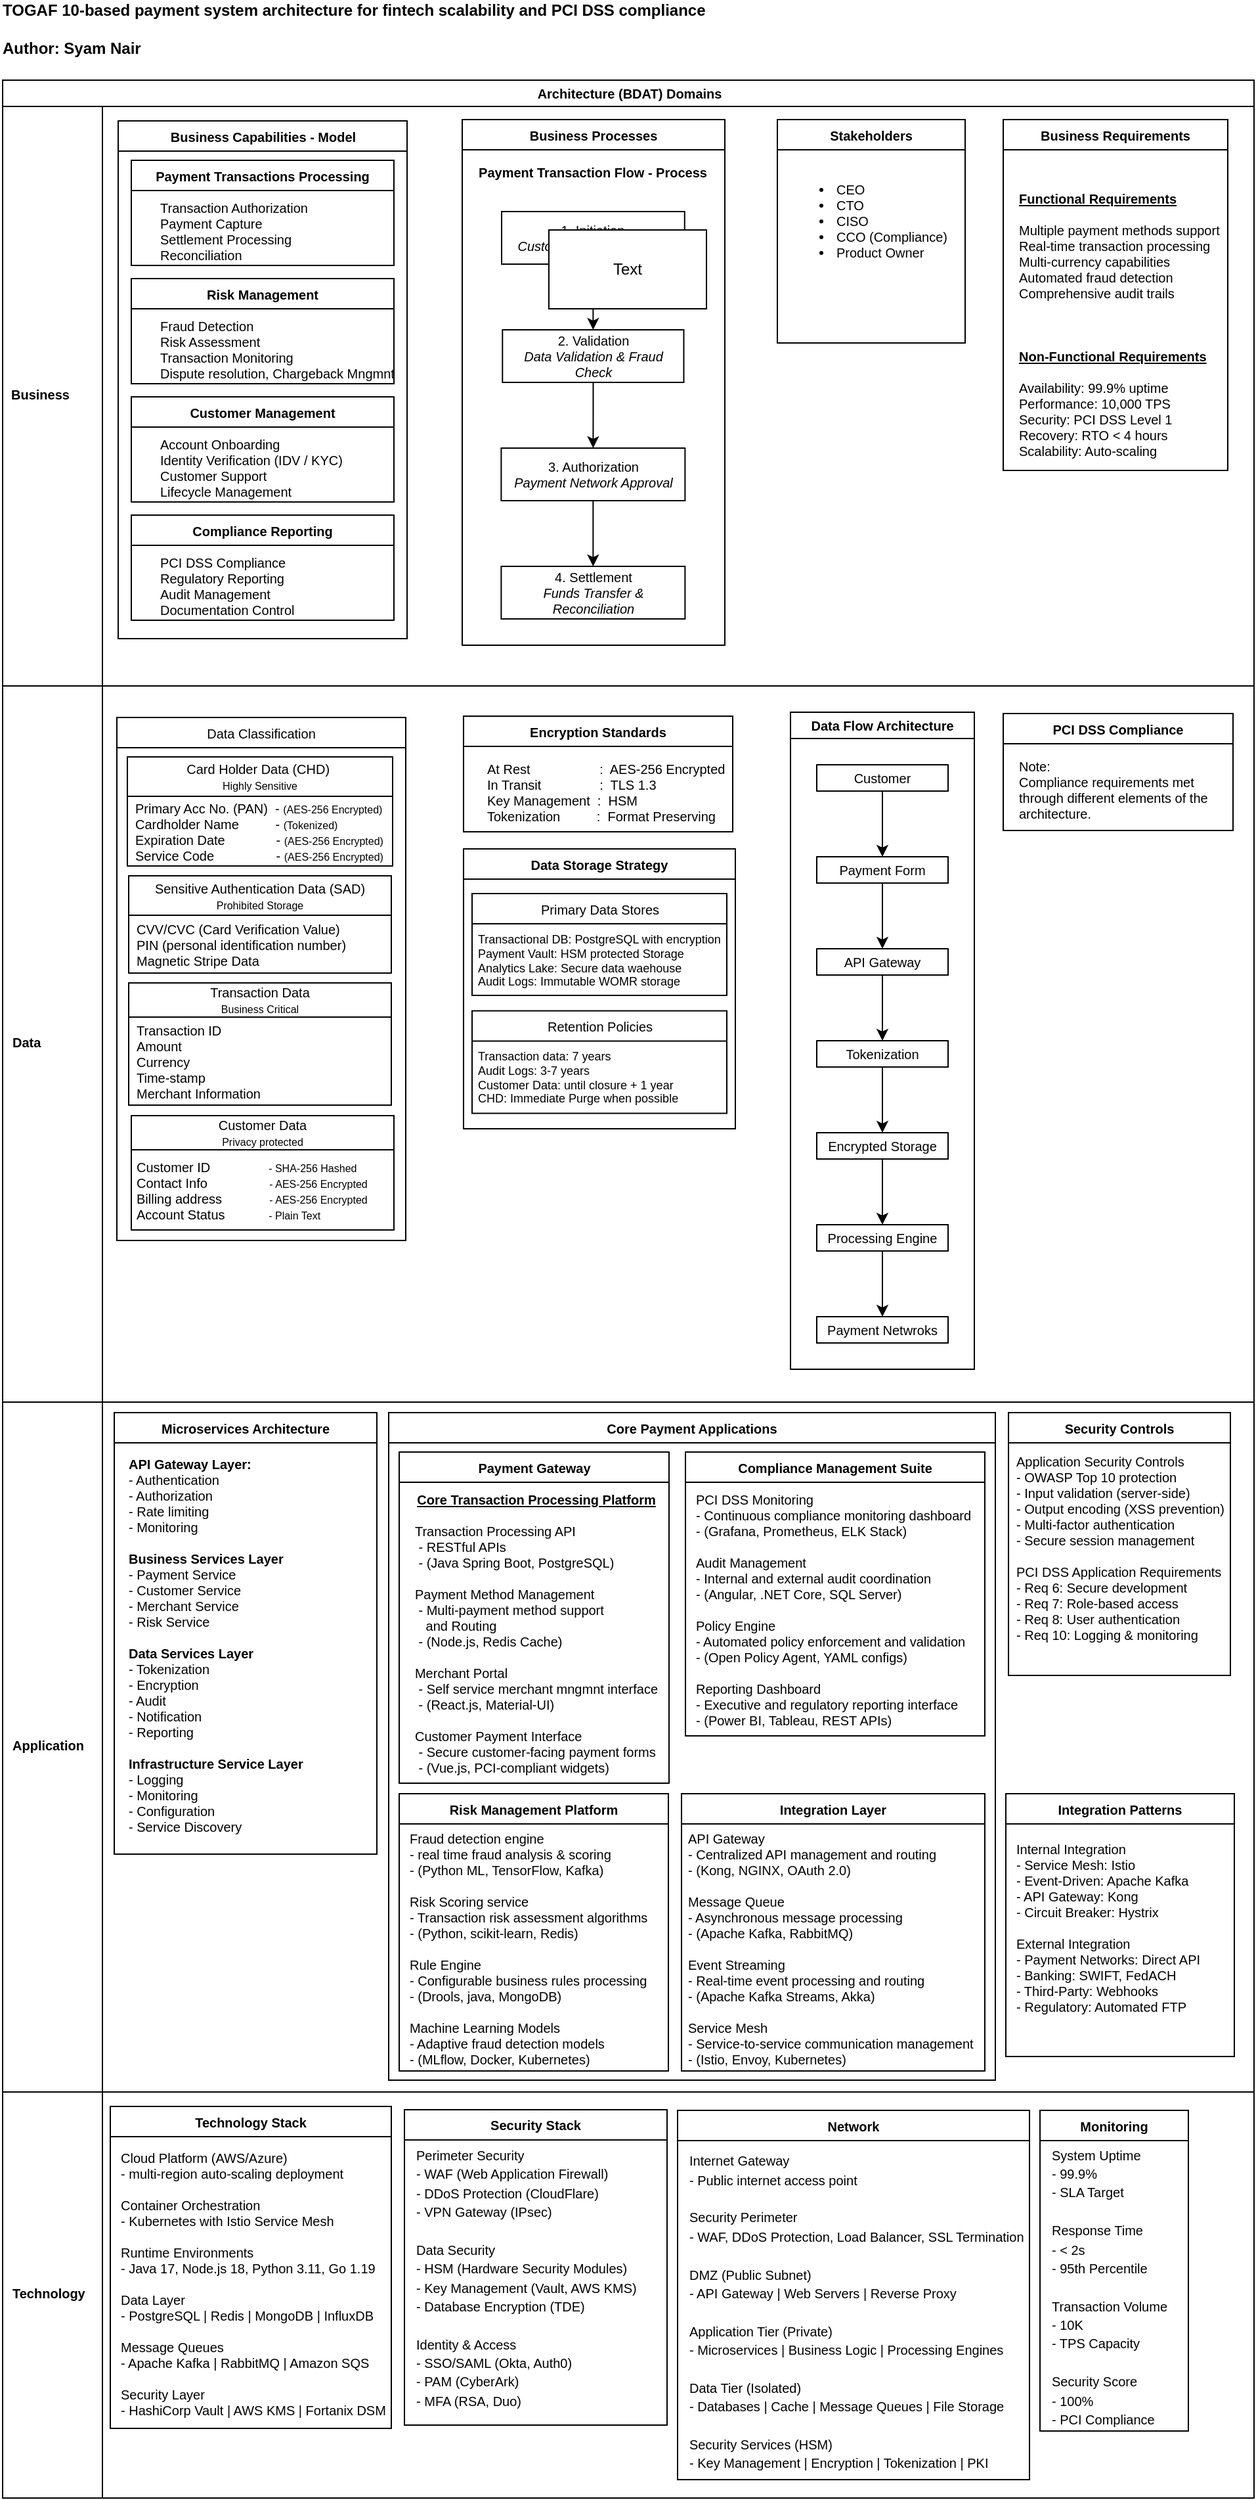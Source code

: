 <mxfile version="28.2.0">
  <diagram name="Page-1" id="iWXjsxSXkEBAJhvO_ub8">
    <mxGraphModel grid="0" page="0" gridSize="10" guides="1" tooltips="1" connect="1" arrows="1" fold="1" pageScale="1" pageWidth="827" pageHeight="1169" math="0" shadow="0">
      <root>
        <mxCell id="0" />
        <mxCell id="1" parent="0" />
        <mxCell id="ZYtv0OEyQL1Yf15tHMNI-2" value="Architecture (BDAT) Domains" style="swimlane;childLayout=stackLayout;resizeParent=1;resizeParentMax=0;horizontal=1;startSize=20;horizontalStack=0;html=1;fontSize=10;" vertex="1" parent="1">
          <mxGeometry x="73" y="-331" width="953" height="1840" as="geometry">
            <mxRectangle x="80" y="170" width="141" height="26" as="alternateBounds" />
          </mxGeometry>
        </mxCell>
        <mxCell id="ZYtv0OEyQL1Yf15tHMNI-3" value="Business" style="swimlane;startSize=76;horizontal=0;html=1;textDirection=vertical-lr;labelPosition=center;verticalLabelPosition=middle;align=center;verticalAlign=top;fontSize=10;" vertex="1" parent="ZYtv0OEyQL1Yf15tHMNI-2">
          <mxGeometry y="20" width="953" height="441" as="geometry">
            <mxRectangle y="20" width="1070" height="76" as="alternateBounds" />
          </mxGeometry>
        </mxCell>
        <mxCell id="ZYtv0OEyQL1Yf15tHMNI-7" value="Business Capabilities - Model" style="swimlane;html=1;fontSize=10;" vertex="1" parent="ZYtv0OEyQL1Yf15tHMNI-3">
          <mxGeometry x="88" y="11" width="220" height="394" as="geometry">
            <mxRectangle x="110" y="20" width="200" height="30" as="alternateBounds" />
          </mxGeometry>
        </mxCell>
        <mxCell id="ZYtv0OEyQL1Yf15tHMNI-13" value="&lt;font&gt;Payment Transactions Processing&lt;/font&gt;" style="swimlane;whiteSpace=wrap;html=1;fontSize=10;strokeColor=default;" vertex="1" parent="ZYtv0OEyQL1Yf15tHMNI-7">
          <mxGeometry x="10" y="30" width="200" height="80" as="geometry">
            <mxRectangle x="10" y="30" width="200" height="30" as="alternateBounds" />
          </mxGeometry>
        </mxCell>
        <mxCell id="ZYtv0OEyQL1Yf15tHMNI-17" value="Transaction Authorization&#xa;Payment Capture&#xa;Settlement Processing&#xa;Reconciliation" style="aspect=fixed;fontSize=10;align=left;verticalAlign=top;textDirection=ltr;labelPosition=center;verticalLabelPosition=middle;fillColor=default;strokeColor=none;" vertex="1" parent="ZYtv0OEyQL1Yf15tHMNI-13">
          <mxGeometry x="20" y="24" width="50" height="50" as="geometry" />
        </mxCell>
        <mxCell id="ZYtv0OEyQL1Yf15tHMNI-19" value="&lt;font&gt;Risk Management&lt;/font&gt;" style="swimlane;whiteSpace=wrap;html=1;fontSize=10;strokeColor=default;align=center;" vertex="1" parent="ZYtv0OEyQL1Yf15tHMNI-7">
          <mxGeometry x="10" y="120" width="200" height="80" as="geometry">
            <mxRectangle x="10" y="120" width="200" height="30" as="alternateBounds" />
          </mxGeometry>
        </mxCell>
        <mxCell id="ZYtv0OEyQL1Yf15tHMNI-20" value="Fraud Detection&#xa;Risk Assessment&#xa;Transaction Monitoring&#xa;Dispute resolution, Chargeback Mngmnt" style="aspect=fixed;fontSize=10;align=left;verticalAlign=top;textDirection=ltr;labelPosition=center;verticalLabelPosition=middle;fillColor=default;strokeColor=none;" vertex="1" parent="ZYtv0OEyQL1Yf15tHMNI-19">
          <mxGeometry x="20" y="24" width="46" height="46" as="geometry" />
        </mxCell>
        <mxCell id="I2EaE8oWcEZbFD4AhC7--1" value="&lt;font&gt;Customer Management&lt;/font&gt;" style="swimlane;whiteSpace=wrap;html=1;fontSize=10;strokeColor=default;" vertex="1" parent="ZYtv0OEyQL1Yf15tHMNI-7">
          <mxGeometry x="10" y="210" width="200" height="80" as="geometry">
            <mxRectangle x="10" y="210" width="200" height="30" as="alternateBounds" />
          </mxGeometry>
        </mxCell>
        <mxCell id="I2EaE8oWcEZbFD4AhC7--2" value="Account Onboarding&#xa;Identity Verification (IDV / KYC)&#xa;Customer Support&#xa;Lifecycle Management" style="aspect=fixed;fontSize=10;align=left;verticalAlign=top;textDirection=ltr;labelPosition=center;verticalLabelPosition=middle;fillColor=default;strokeColor=none;fontColor=default;" vertex="1" parent="I2EaE8oWcEZbFD4AhC7--1">
          <mxGeometry x="20" y="24" width="46" height="46" as="geometry" />
        </mxCell>
        <mxCell id="I2EaE8oWcEZbFD4AhC7--5" value="&lt;font&gt;Compliance Reporting&lt;/font&gt;" style="swimlane;whiteSpace=wrap;html=1;fontSize=10;strokeColor=default;align=center;" vertex="1" parent="ZYtv0OEyQL1Yf15tHMNI-7">
          <mxGeometry x="10" y="300" width="200" height="80" as="geometry">
            <mxRectangle x="10" y="300" width="200" height="30" as="alternateBounds" />
          </mxGeometry>
        </mxCell>
        <mxCell id="I2EaE8oWcEZbFD4AhC7--6" value="PCI DSS Compliance&#xa;Regulatory Reporting&#xa;Audit Management&#xa;Documentation Control" style="aspect=fixed;fontSize=10;align=left;verticalAlign=top;textDirection=ltr;labelPosition=center;verticalLabelPosition=middle;fillColor=default;strokeColor=none;" vertex="1" parent="I2EaE8oWcEZbFD4AhC7--5">
          <mxGeometry x="20" y="24" width="46" height="46" as="geometry" />
        </mxCell>
        <mxCell id="ZYtv0OEyQL1Yf15tHMNI-9" value="Business Processes" style="swimlane;whiteSpace=wrap;html=1;fontSize=10;" vertex="1" parent="ZYtv0OEyQL1Yf15tHMNI-3">
          <mxGeometry x="350" y="10" width="200" height="400" as="geometry" />
        </mxCell>
        <mxCell id="I2EaE8oWcEZbFD4AhC7--28" value="" style="group;fontSize=10;" connectable="0" vertex="1" parent="ZYtv0OEyQL1Yf15tHMNI-9">
          <mxGeometry x="10" y="30" width="179" height="350" as="geometry" />
        </mxCell>
        <mxCell id="I2EaE8oWcEZbFD4AhC7--8" value="Payment Transaction Flow - Process" style="swimlane;startSize=20;horizontal=1;childLayout=flowLayout;flowOrientation=north;resizable=0;interRankCellSpacing=50;containerType=tree;fontSize=10;strokeColor=none;" vertex="1" parent="I2EaE8oWcEZbFD4AhC7--28">
          <mxGeometry width="179" height="190" as="geometry" />
        </mxCell>
        <mxCell id="I2EaE8oWcEZbFD4AhC7--9" value="&lt;font&gt;1. Initiation&lt;/font&gt;&lt;div&gt;&lt;font&gt;&lt;i&gt;Customer Starts Payment&lt;/i&gt;&lt;/font&gt;&lt;/div&gt;" style="whiteSpace=wrap;html=1;fontSize=10;" vertex="1" parent="I2EaE8oWcEZbFD4AhC7--8">
          <mxGeometry x="20" y="40" width="139.38" height="40" as="geometry" />
        </mxCell>
        <mxCell id="I2EaE8oWcEZbFD4AhC7--10" value="&lt;font&gt;2. Validation&lt;/font&gt;&lt;div&gt;&lt;font&gt;&lt;i&gt;Data Validation &amp;amp; Fraud Check&lt;/i&gt;&lt;/font&gt;&lt;/div&gt;" style="whiteSpace=wrap;html=1;fontSize=10;" vertex="1" parent="I2EaE8oWcEZbFD4AhC7--8">
          <mxGeometry x="20.65" y="130" width="138.08" height="40" as="geometry" />
        </mxCell>
        <mxCell id="I2EaE8oWcEZbFD4AhC7--11" value="" style="html=1;rounded=1;curved=0;sourcePerimeterSpacing=0;targetPerimeterSpacing=0;startSize=6;endSize=6;noEdgeStyle=1;orthogonal=1;fontSize=10;" edge="1" parent="I2EaE8oWcEZbFD4AhC7--8" source="I2EaE8oWcEZbFD4AhC7--9" target="I2EaE8oWcEZbFD4AhC7--10">
          <mxGeometry relative="1" as="geometry">
            <Array as="points">
              <mxPoint x="89.69" y="92" />
              <mxPoint x="89.69" y="118" />
            </Array>
          </mxGeometry>
        </mxCell>
        <mxCell id="I2EaE8oWcEZbFD4AhC7--19" value="&lt;font&gt;3. Authorization&lt;/font&gt;&lt;div&gt;&lt;font&gt;&lt;i&gt;Payment Network Approval&lt;/i&gt;&lt;/font&gt;&lt;/div&gt;" style="whiteSpace=wrap;html=1;fontSize=10;" vertex="1" parent="I2EaE8oWcEZbFD4AhC7--28">
          <mxGeometry x="19.69" y="220" width="140" height="40" as="geometry" />
        </mxCell>
        <mxCell id="I2EaE8oWcEZbFD4AhC7--25" style="edgeStyle=orthogonalEdgeStyle;rounded=0;orthogonalLoop=1;jettySize=auto;html=1;fontSize=10;" edge="1" parent="I2EaE8oWcEZbFD4AhC7--28" source="I2EaE8oWcEZbFD4AhC7--10" target="I2EaE8oWcEZbFD4AhC7--19">
          <mxGeometry relative="1" as="geometry" />
        </mxCell>
        <mxCell id="I2EaE8oWcEZbFD4AhC7--18" value="&lt;font&gt;4. Settlement&lt;/font&gt;&lt;div&gt;&lt;i style=&quot;background-color: transparent; color: light-dark(rgb(0, 0, 0), rgb(255, 255, 255));&quot;&gt;&lt;font&gt;Funds Transfer &amp;amp; Reconciliation&lt;/font&gt;&lt;/i&gt;&lt;/div&gt;" style="whiteSpace=wrap;html=1;fontSize=10;" vertex="1" parent="I2EaE8oWcEZbFD4AhC7--28">
          <mxGeometry x="19.69" y="310" width="140" height="40" as="geometry" />
        </mxCell>
        <mxCell id="I2EaE8oWcEZbFD4AhC7--26" style="edgeStyle=orthogonalEdgeStyle;rounded=0;orthogonalLoop=1;jettySize=auto;html=1;entryX=0.5;entryY=0;entryDx=0;entryDy=0;fontSize=10;" edge="1" parent="I2EaE8oWcEZbFD4AhC7--28" source="I2EaE8oWcEZbFD4AhC7--19" target="I2EaE8oWcEZbFD4AhC7--18">
          <mxGeometry relative="1" as="geometry" />
        </mxCell>
        <mxCell id="ZYtv0OEyQL1Yf15tHMNI-10" value="Stakeholders" style="swimlane;whiteSpace=wrap;html=1;fontSize=10;" vertex="1" parent="ZYtv0OEyQL1Yf15tHMNI-3">
          <mxGeometry x="590" y="10" width="143" height="170" as="geometry" />
        </mxCell>
        <mxCell id="I2EaE8oWcEZbFD4AhC7--31" value="&lt;ul&gt;&lt;li&gt;CEO&lt;/li&gt;&lt;li&gt;&lt;div&gt;CTO&lt;/div&gt;&lt;/li&gt;&lt;li&gt;&lt;div&gt;&lt;span style=&quot;background-color: transparent; color: light-dark(rgb(0, 0, 0), rgb(255, 255, 255));&quot;&gt;CISO&lt;/span&gt;&lt;/div&gt;&lt;/li&gt;&lt;li&gt;&lt;span style=&quot;background-color: transparent; color: light-dark(rgb(0, 0, 0), rgb(255, 255, 255));&quot;&gt;CCO (Compliance)&lt;/span&gt;&lt;/li&gt;&lt;li&gt;&lt;span style=&quot;background-color: transparent; color: light-dark(rgb(0, 0, 0), rgb(255, 255, 255));&quot;&gt;Product Owner&lt;/span&gt;&lt;/li&gt;&lt;/ul&gt;" style="text;strokeColor=none;fillColor=none;html=1;whiteSpace=wrap;verticalAlign=middle;overflow=hidden;fontSize=10;" vertex="1" parent="ZYtv0OEyQL1Yf15tHMNI-10">
          <mxGeometry x="3" y="28" width="147" height="98" as="geometry" />
        </mxCell>
        <mxCell id="ZYtv0OEyQL1Yf15tHMNI-11" value="Business Requirements" style="swimlane;whiteSpace=wrap;html=1;fontSize=10;" vertex="1" parent="ZYtv0OEyQL1Yf15tHMNI-3">
          <mxGeometry x="762" y="10" width="171" height="267" as="geometry">
            <mxRectangle x="830" y="10" width="170" height="30" as="alternateBounds" />
          </mxGeometry>
        </mxCell>
        <mxCell id="I2EaE8oWcEZbFD4AhC7--33" value="&lt;b&gt;&lt;u&gt;Functional Requirements&lt;/u&gt;&lt;/b&gt;&lt;div&gt;&lt;br&gt;&lt;/div&gt;&lt;div&gt;Multiple payment methods support&lt;/div&gt;&lt;div&gt;Real-time transaction processing&lt;/div&gt;&lt;div&gt;Multi-currency capabilities&lt;/div&gt;&lt;div&gt;Automated fraud detection&lt;/div&gt;&lt;div&gt;Comprehensive audit trails&lt;/div&gt;&lt;div&gt;&lt;br&gt;&lt;/div&gt;&lt;div&gt;&lt;br&gt;&lt;/div&gt;&lt;div&gt;&lt;br&gt;&lt;/div&gt;&lt;div&gt;&lt;div&gt;&lt;b&gt;&lt;u&gt;Non-Functional Requirements&lt;/u&gt;&lt;/b&gt;&lt;/div&gt;&lt;div&gt;&lt;b&gt;&lt;u&gt;&lt;br&gt;&lt;/u&gt;&lt;/b&gt;&lt;/div&gt;&lt;div&gt;Availability: 99.9% uptime&lt;/div&gt;&lt;div&gt;Performance: 10,000 TPS&lt;/div&gt;&lt;div&gt;Security: PCI DSS Level 1&lt;/div&gt;&lt;div&gt;Recovery: RTO &amp;lt; 4 hours&lt;/div&gt;&lt;div&gt;Scalability: Auto-scaling&lt;/div&gt;&lt;/div&gt;" style="text;strokeColor=none;fillColor=none;verticalAlign=middle;overflow=hidden;fontSize=10;html=1;whiteSpace=wrap;" vertex="1" parent="ZYtv0OEyQL1Yf15tHMNI-11">
          <mxGeometry x="10" y="31" width="180" height="249" as="geometry" />
        </mxCell>
        <mxCell id="ZYtv0OEyQL1Yf15tHMNI-4" value="Data" style="swimlane;startSize=76;horizontal=0;html=1;textDirection=vertical-lr;verticalAlign=top;align=center;fontSize=10;" vertex="1" parent="ZYtv0OEyQL1Yf15tHMNI-2">
          <mxGeometry y="461" width="953" height="545" as="geometry" />
        </mxCell>
        <mxCell id="d8PbGDOuZuQa3EtD0t0Y-1" value="Data Classification" style="swimlane;whiteSpace=wrap;html=1;fontSize=10;fontStyle=0" vertex="1" parent="ZYtv0OEyQL1Yf15tHMNI-4">
          <mxGeometry x="87" y="24" width="220" height="398" as="geometry" />
        </mxCell>
        <mxCell id="d8PbGDOuZuQa3EtD0t0Y-16" value="&lt;font&gt;Sensitive Authentication&amp;nbsp;&lt;/font&gt;&lt;span style=&quot;background-color: transparent; color: light-dark(rgb(0, 0, 0), rgb(255, 255, 255));&quot;&gt;Data (SAD)&lt;/span&gt;&lt;div&gt;&lt;div&gt;&lt;font style=&quot;font-size: 8px;&quot;&gt;Prohibited Storage&lt;/font&gt;&lt;/div&gt;&lt;/div&gt;" style="swimlane;fontStyle=0;childLayout=stackLayout;horizontal=1;startSize=30;horizontalStack=0;resizeParent=1;resizeParentMax=0;resizeLast=0;collapsible=1;marginBottom=0;whiteSpace=wrap;html=1;fontSize=10;" vertex="1" parent="d8PbGDOuZuQa3EtD0t0Y-1">
          <mxGeometry x="9" y="120.5" width="200" height="74" as="geometry" />
        </mxCell>
        <mxCell id="d8PbGDOuZuQa3EtD0t0Y-17" value="CVV/CVC (Card Verification Value)&lt;div&gt;PIN (personal identification number)&lt;/div&gt;&lt;div&gt;Magnetic Stripe Data&lt;/div&gt;" style="text;strokeColor=none;fillColor=none;align=left;verticalAlign=middle;spacingLeft=4;spacingRight=4;overflow=hidden;points=[[0,0.5],[1,0.5]];portConstraint=eastwest;rotatable=0;whiteSpace=wrap;html=1;fontSize=10;" vertex="1" parent="d8PbGDOuZuQa3EtD0t0Y-16">
          <mxGeometry y="30" width="200" height="44" as="geometry" />
        </mxCell>
        <mxCell id="d8PbGDOuZuQa3EtD0t0Y-5" value="Card Holder Data (CHD)&amp;nbsp;&lt;div&gt;&lt;font style=&quot;font-size: 8px;&quot;&gt;Highly Sensitive&lt;/font&gt;&lt;/div&gt;" style="swimlane;fontStyle=0;childLayout=stackLayout;horizontal=1;startSize=30;horizontalStack=0;resizeParent=1;resizeParentMax=0;resizeLast=0;collapsible=1;marginBottom=0;whiteSpace=wrap;html=1;fontSize=10;" vertex="1" parent="d8PbGDOuZuQa3EtD0t0Y-1">
          <mxGeometry x="8" y="30" width="202" height="83" as="geometry" />
        </mxCell>
        <mxCell id="d8PbGDOuZuQa3EtD0t0Y-6" value="Primary Acc No. (PAN)&amp;nbsp; -&amp;nbsp;&lt;span style=&quot;font-size: 8px; background-color: transparent; color: light-dark(rgb(0, 0, 0), rgb(255, 255, 255));&quot;&gt;(AES-256 Encrypted)&lt;/span&gt;&lt;div&gt;Cardholder Name&amp;nbsp; &amp;nbsp; &amp;nbsp; &amp;nbsp; &amp;nbsp; -&amp;nbsp;&lt;font style=&quot;font-size: 8px;&quot;&gt;(Tokenized)&lt;/font&gt;&lt;span style=&quot;font-size: 8px; background-color: transparent; color: light-dark(rgb(0, 0, 0), rgb(255, 255, 255));&quot;&gt;&lt;/span&gt;&lt;/div&gt;&lt;div&gt;&lt;font style=&quot;font-size: 8px;&quot;&gt;&lt;span style=&quot;font-size: 10px;&quot;&gt;Expiration Date&amp;nbsp; &amp;nbsp; &amp;nbsp; &amp;nbsp; &amp;nbsp; &amp;nbsp; &amp;nbsp; -&amp;nbsp;&lt;/span&gt;&lt;span style=&quot;color: light-dark(rgb(0, 0, 0), rgb(255, 255, 255)); background-color: transparent;&quot;&gt;(AES-256 Encrypted)&lt;/span&gt;&lt;/font&gt;&lt;/div&gt;&lt;div&gt;&lt;font style=&quot;font-size: 8px;&quot;&gt;&lt;span style=&quot;font-size: 10px;&quot;&gt;Service Code&amp;nbsp; &amp;nbsp; &amp;nbsp; &amp;nbsp; &amp;nbsp; &amp;nbsp; &amp;nbsp; &amp;nbsp; &amp;nbsp;-&amp;nbsp;&lt;/span&gt;&lt;span style=&quot;color: light-dark(rgb(0, 0, 0), rgb(255, 255, 255)); background-color: transparent;&quot;&gt;(AES-256 Encrypted)&lt;/span&gt;&lt;span style=&quot;color: light-dark(rgb(0, 0, 0), rgb(255, 255, 255)); background-color: transparent;&quot;&gt;&lt;/span&gt;&lt;/font&gt;&lt;/div&gt;" style="text;strokeColor=none;fillColor=none;align=left;verticalAlign=middle;spacingLeft=4;spacingRight=4;overflow=hidden;points=[[0,0.5],[1,0.5]];portConstraint=eastwest;rotatable=0;whiteSpace=wrap;html=1;fontSize=10;fontStyle=0" vertex="1" parent="d8PbGDOuZuQa3EtD0t0Y-5">
          <mxGeometry y="30" width="202" height="53" as="geometry" />
        </mxCell>
        <mxCell id="d8PbGDOuZuQa3EtD0t0Y-21" value="&lt;span style=&quot;font-weight: normal;&quot;&gt;Transaction Data&lt;/span&gt;&lt;div&gt;&lt;span style=&quot;font-weight: normal;&quot;&gt;&lt;font style=&quot;font-size: 8px;&quot;&gt;Business Critical&lt;/font&gt;&lt;/span&gt;&lt;/div&gt;" style="swimlane;whiteSpace=wrap;html=1;fontSize=10;startSize=26;" vertex="1" parent="d8PbGDOuZuQa3EtD0t0Y-1">
          <mxGeometry x="9" y="202" width="200" height="93" as="geometry" />
        </mxCell>
        <mxCell id="d8PbGDOuZuQa3EtD0t0Y-22" value="Transaction ID&lt;div&gt;Amount&lt;/div&gt;&lt;div&gt;Currency&lt;/div&gt;&lt;div&gt;Time-stamp&lt;/div&gt;&lt;div&gt;Merchant Information&lt;/div&gt;" style="text;html=1;align=left;verticalAlign=middle;resizable=0;points=[];autosize=1;strokeColor=none;fillColor=none;fontSize=10;" vertex="1" parent="d8PbGDOuZuQa3EtD0t0Y-21">
          <mxGeometry x="4" y="24" width="113" height="72" as="geometry" />
        </mxCell>
        <mxCell id="d8PbGDOuZuQa3EtD0t0Y-23" value="Customer Data&lt;div&gt;&lt;font style=&quot;font-size: 8px;&quot;&gt;Privacy protected&lt;/font&gt;&lt;/div&gt;" style="swimlane;whiteSpace=wrap;html=1;fontSize=10;fontStyle=0;startSize=26;" vertex="1" parent="d8PbGDOuZuQa3EtD0t0Y-1">
          <mxGeometry x="11" y="303" width="200" height="87" as="geometry" />
        </mxCell>
        <mxCell id="d8PbGDOuZuQa3EtD0t0Y-24" value="Customer ID&amp;nbsp; &amp;nbsp; &amp;nbsp; &amp;nbsp; &amp;nbsp; &amp;nbsp; &amp;nbsp; &amp;nbsp;&amp;nbsp;&lt;font style=&quot;font-size: 8px;&quot;&gt;- SHA-256 Hashed&lt;/font&gt;&lt;div&gt;Contact Info&amp;nbsp; &amp;nbsp; &amp;nbsp; &amp;nbsp; &amp;nbsp; &amp;nbsp; &amp;nbsp; &amp;nbsp; &amp;nbsp;&lt;font style=&quot;font-size: 8px;&quot;&gt;- AES-256 Encrypted&lt;/font&gt;&lt;/div&gt;&lt;div&gt;Billing address&amp;nbsp; &amp;nbsp; &amp;nbsp; &amp;nbsp; &amp;nbsp; &amp;nbsp; &amp;nbsp;&lt;font style=&quot;font-size: 8px;&quot;&gt;- AES-256 Encrypted&lt;/font&gt;&lt;/div&gt;&lt;div&gt;Account Status&amp;nbsp; &amp;nbsp; &amp;nbsp; &amp;nbsp; &amp;nbsp; &amp;nbsp;&amp;nbsp;&lt;font style=&quot;font-size: 8px;&quot;&gt;- Plain Text&lt;/font&gt;&lt;/div&gt;" style="text;html=1;align=left;verticalAlign=middle;resizable=0;points=[];autosize=1;strokeColor=none;fillColor=none;fontSize=10;fontStyle=0" vertex="1" parent="d8PbGDOuZuQa3EtD0t0Y-23">
          <mxGeometry x="2" y="27" width="194" height="60" as="geometry" />
        </mxCell>
        <mxCell id="d8PbGDOuZuQa3EtD0t0Y-2" value="Encryption Standards" style="swimlane;whiteSpace=wrap;html=1;fontSize=10;" vertex="1" parent="ZYtv0OEyQL1Yf15tHMNI-4">
          <mxGeometry x="351" y="23" width="205" height="88" as="geometry" />
        </mxCell>
        <mxCell id="d8PbGDOuZuQa3EtD0t0Y-55" value="At Rest&amp;nbsp; &amp;nbsp; &amp;nbsp; &amp;nbsp; &amp;nbsp; &amp;nbsp; &amp;nbsp; &amp;nbsp; &amp;nbsp; &amp;nbsp;:&amp;nbsp; AES-256 Encrypted&lt;div&gt;In Transit&amp;nbsp; &amp;nbsp; &amp;nbsp; &amp;nbsp; &amp;nbsp; &amp;nbsp; &amp;nbsp; &amp;nbsp; :&amp;nbsp; TLS 1.3&lt;/div&gt;&lt;div&gt;Key Management&amp;nbsp; :&amp;nbsp; HSM&lt;/div&gt;&lt;div&gt;Tokenization&amp;nbsp; &amp;nbsp; &amp;nbsp; &amp;nbsp; &amp;nbsp; :&amp;nbsp; Format Preserving&lt;/div&gt;" style="text;html=1;align=left;verticalAlign=middle;resizable=0;points=[];autosize=1;strokeColor=none;fillColor=none;fontSize=10;" vertex="1" parent="d8PbGDOuZuQa3EtD0t0Y-2">
          <mxGeometry x="16" y="28" width="199" height="60" as="geometry" />
        </mxCell>
        <mxCell id="d8PbGDOuZuQa3EtD0t0Y-4" value="PCI DSS Compliance" style="swimlane;whiteSpace=wrap;html=1;fontSize=10;" vertex="1" parent="ZYtv0OEyQL1Yf15tHMNI-4">
          <mxGeometry x="762" y="21" width="175" height="89" as="geometry" />
        </mxCell>
        <mxCell id="d8PbGDOuZuQa3EtD0t0Y-56" value="Note:&amp;nbsp;&lt;div&gt;Compliance requirements met&amp;nbsp;&lt;/div&gt;&lt;div&gt;through&amp;nbsp;&lt;span style=&quot;background-color: transparent; color: light-dark(rgb(0, 0, 0), rgb(255, 255, 255));&quot;&gt;different&amp;nbsp;&lt;/span&gt;&lt;span style=&quot;background-color: transparent; color: light-dark(rgb(0, 0, 0), rgb(255, 255, 255));&quot;&gt;elements of the&amp;nbsp;&lt;/span&gt;&lt;/div&gt;&lt;div&gt;&lt;span style=&quot;background-color: transparent; color: light-dark(rgb(0, 0, 0), rgb(255, 255, 255));&quot;&gt;architecture.&amp;nbsp;&lt;/span&gt;&lt;/div&gt;" style="text;html=1;align=left;verticalAlign=middle;resizable=0;points=[];autosize=1;strokeColor=none;fillColor=none;fontSize=10;" vertex="1" parent="d8PbGDOuZuQa3EtD0t0Y-4">
          <mxGeometry x="10" y="28" width="165" height="60" as="geometry" />
        </mxCell>
        <mxCell id="d8PbGDOuZuQa3EtD0t0Y-26" value="Data Flow Architecture" style="swimlane;startSize=20;horizontal=1;childLayout=flowLayout;flowOrientation=north;resizable=0;interRankCellSpacing=50;containerType=tree;fontSize=10;" vertex="1" parent="ZYtv0OEyQL1Yf15tHMNI-4">
          <mxGeometry x="600" y="20" width="140" height="500" as="geometry" />
        </mxCell>
        <mxCell id="d8PbGDOuZuQa3EtD0t0Y-27" value="Customer" style="whiteSpace=wrap;html=1;fontSize=10;" vertex="1" parent="d8PbGDOuZuQa3EtD0t0Y-26">
          <mxGeometry x="20" y="40" width="100" height="20" as="geometry" />
        </mxCell>
        <mxCell id="d8PbGDOuZuQa3EtD0t0Y-30" value="Payment Form" style="whiteSpace=wrap;html=1;fontSize=10;" vertex="1" parent="d8PbGDOuZuQa3EtD0t0Y-26">
          <mxGeometry x="20" y="110" width="100" height="20" as="geometry" />
        </mxCell>
        <mxCell id="d8PbGDOuZuQa3EtD0t0Y-31" value="" style="html=1;rounded=1;curved=0;sourcePerimeterSpacing=0;targetPerimeterSpacing=0;startSize=6;endSize=6;noEdgeStyle=1;orthogonal=1;fontSize=10;" edge="1" parent="d8PbGDOuZuQa3EtD0t0Y-26" source="d8PbGDOuZuQa3EtD0t0Y-27" target="d8PbGDOuZuQa3EtD0t0Y-30">
          <mxGeometry relative="1" as="geometry">
            <Array as="points">
              <mxPoint x="70" y="72" />
              <mxPoint x="70" y="98" />
            </Array>
          </mxGeometry>
        </mxCell>
        <mxCell id="d8PbGDOuZuQa3EtD0t0Y-39" value="" style="html=1;rounded=1;curved=0;sourcePerimeterSpacing=0;targetPerimeterSpacing=0;startSize=6;endSize=6;noEdgeStyle=1;orthogonal=1;fontSize=10;" edge="1" parent="d8PbGDOuZuQa3EtD0t0Y-26" source="d8PbGDOuZuQa3EtD0t0Y-30" target="d8PbGDOuZuQa3EtD0t0Y-40">
          <mxGeometry relative="1" as="geometry">
            <mxPoint x="1412" y="2546" as="sourcePoint" />
            <Array as="points">
              <mxPoint x="70" y="142" />
              <mxPoint x="70" y="168" />
            </Array>
          </mxGeometry>
        </mxCell>
        <mxCell id="d8PbGDOuZuQa3EtD0t0Y-40" value="API Gateway" style="whiteSpace=wrap;html=1;fontSize=10;" vertex="1" parent="d8PbGDOuZuQa3EtD0t0Y-26">
          <mxGeometry x="20" y="180" width="100" height="20" as="geometry" />
        </mxCell>
        <mxCell id="d8PbGDOuZuQa3EtD0t0Y-43" value="" style="html=1;rounded=1;curved=0;sourcePerimeterSpacing=0;targetPerimeterSpacing=0;startSize=6;endSize=6;noEdgeStyle=1;orthogonal=1;fontSize=10;" edge="1" parent="d8PbGDOuZuQa3EtD0t0Y-26" source="d8PbGDOuZuQa3EtD0t0Y-40" target="d8PbGDOuZuQa3EtD0t0Y-44">
          <mxGeometry relative="1" as="geometry">
            <mxPoint x="1332" y="2476" as="sourcePoint" />
            <Array as="points">
              <mxPoint x="70" y="212" />
              <mxPoint x="70" y="238" />
            </Array>
          </mxGeometry>
        </mxCell>
        <mxCell id="d8PbGDOuZuQa3EtD0t0Y-44" value="Tokenization" style="whiteSpace=wrap;html=1;fontSize=10;" vertex="1" parent="d8PbGDOuZuQa3EtD0t0Y-26">
          <mxGeometry x="20" y="250" width="100" height="20" as="geometry" />
        </mxCell>
        <mxCell id="d8PbGDOuZuQa3EtD0t0Y-45" value="" style="html=1;rounded=1;curved=0;sourcePerimeterSpacing=0;targetPerimeterSpacing=0;startSize=6;endSize=6;noEdgeStyle=1;orthogonal=1;fontSize=10;" edge="1" parent="d8PbGDOuZuQa3EtD0t0Y-26" source="d8PbGDOuZuQa3EtD0t0Y-44" target="d8PbGDOuZuQa3EtD0t0Y-46">
          <mxGeometry relative="1" as="geometry">
            <mxPoint x="1312" y="2526" as="sourcePoint" />
            <Array as="points">
              <mxPoint x="70" y="282" />
              <mxPoint x="70" y="308" />
            </Array>
          </mxGeometry>
        </mxCell>
        <mxCell id="d8PbGDOuZuQa3EtD0t0Y-46" value="Encrypted Storage" style="whiteSpace=wrap;html=1;fontSize=10;" vertex="1" parent="d8PbGDOuZuQa3EtD0t0Y-26">
          <mxGeometry x="20" y="320" width="100" height="20" as="geometry" />
        </mxCell>
        <mxCell id="d8PbGDOuZuQa3EtD0t0Y-47" value="" style="html=1;rounded=1;curved=0;sourcePerimeterSpacing=0;targetPerimeterSpacing=0;startSize=6;endSize=6;noEdgeStyle=1;orthogonal=1;fontSize=10;" edge="1" parent="d8PbGDOuZuQa3EtD0t0Y-26" source="d8PbGDOuZuQa3EtD0t0Y-46" target="d8PbGDOuZuQa3EtD0t0Y-48">
          <mxGeometry relative="1" as="geometry">
            <mxPoint x="1292" y="2576" as="sourcePoint" />
            <Array as="points">
              <mxPoint x="70" y="352" />
              <mxPoint x="70" y="378" />
            </Array>
          </mxGeometry>
        </mxCell>
        <mxCell id="d8PbGDOuZuQa3EtD0t0Y-48" value="Processing Engine" style="whiteSpace=wrap;html=1;fontSize=10;" vertex="1" parent="d8PbGDOuZuQa3EtD0t0Y-26">
          <mxGeometry x="20" y="390" width="100" height="20" as="geometry" />
        </mxCell>
        <mxCell id="d8PbGDOuZuQa3EtD0t0Y-49" value="" style="html=1;rounded=1;curved=0;sourcePerimeterSpacing=0;targetPerimeterSpacing=0;startSize=6;endSize=6;noEdgeStyle=1;orthogonal=1;fontSize=10;" edge="1" parent="d8PbGDOuZuQa3EtD0t0Y-26" source="d8PbGDOuZuQa3EtD0t0Y-48" target="d8PbGDOuZuQa3EtD0t0Y-50">
          <mxGeometry relative="1" as="geometry">
            <mxPoint x="1272" y="2626" as="sourcePoint" />
            <Array as="points">
              <mxPoint x="70" y="422" />
              <mxPoint x="70" y="448" />
            </Array>
          </mxGeometry>
        </mxCell>
        <mxCell id="d8PbGDOuZuQa3EtD0t0Y-50" value="Payment Netwroks" style="whiteSpace=wrap;html=1;fontSize=10;" vertex="1" parent="d8PbGDOuZuQa3EtD0t0Y-26">
          <mxGeometry x="20" y="460" width="100" height="20" as="geometry" />
        </mxCell>
        <mxCell id="d8PbGDOuZuQa3EtD0t0Y-57" value="Data Storage Strategy" style="swimlane;whiteSpace=wrap;html=1;fontSize=10;" vertex="1" parent="ZYtv0OEyQL1Yf15tHMNI-4">
          <mxGeometry x="351" y="124" width="207" height="213" as="geometry" />
        </mxCell>
        <mxCell id="d8PbGDOuZuQa3EtD0t0Y-59" value="&lt;span style=&quot;font-weight: 400; text-wrap-mode: nowrap;&quot;&gt;Primary Data Stores&lt;/span&gt;" style="swimlane;whiteSpace=wrap;html=1;fontSize=10;" vertex="1" parent="d8PbGDOuZuQa3EtD0t0Y-57">
          <mxGeometry x="6.5" y="34" width="194" height="77.5" as="geometry" />
        </mxCell>
        <mxCell id="d8PbGDOuZuQa3EtD0t0Y-60" value="Transactional DB: PostgreSQL with encryption&lt;div&gt;&lt;span style=&quot;background-color: transparent; color: light-dark(rgb(0, 0, 0), rgb(255, 255, 255));&quot;&gt;Payment Vault: HSM protected Storage&lt;/span&gt;&lt;div&gt;Analytics Lake: Secure data waehouse&lt;/div&gt;&lt;div&gt;Audit Logs: Immutable WOMR storage&lt;/div&gt;&lt;/div&gt;" style="text;html=1;align=left;verticalAlign=middle;resizable=0;points=[];autosize=1;strokeColor=none;fillColor=none;fontSize=9;" vertex="1" parent="d8PbGDOuZuQa3EtD0t0Y-59">
          <mxGeometry x="2" y="23" width="203" height="55" as="geometry" />
        </mxCell>
        <mxCell id="d8PbGDOuZuQa3EtD0t0Y-61" value="&lt;span style=&quot;font-weight: 400; text-wrap-mode: nowrap;&quot;&gt;Retention Policies&lt;/span&gt;" style="swimlane;whiteSpace=wrap;html=1;fontSize=10;" vertex="1" parent="d8PbGDOuZuQa3EtD0t0Y-57">
          <mxGeometry x="6.5" y="123.25" width="194" height="78" as="geometry" />
        </mxCell>
        <mxCell id="d8PbGDOuZuQa3EtD0t0Y-62" value="Transaction data: 7 years&lt;div&gt;Audit Logs: 3-7 years&lt;/div&gt;&lt;div&gt;Customer Data: until closure + 1 year&lt;/div&gt;&lt;div&gt;CHD: Immediate Purge when possible&lt;/div&gt;" style="text;html=1;align=left;verticalAlign=middle;resizable=0;points=[];autosize=1;strokeColor=none;fillColor=none;fontSize=9;" vertex="1" parent="d8PbGDOuZuQa3EtD0t0Y-61">
          <mxGeometry x="2" y="23" width="171" height="55" as="geometry" />
        </mxCell>
        <mxCell id="ZYtv0OEyQL1Yf15tHMNI-5" value="Application" style="swimlane;startSize=76;horizontal=0;html=1;textDirection=vertical-lr;verticalAlign=top;fontSize=10;" vertex="1" parent="ZYtv0OEyQL1Yf15tHMNI-2">
          <mxGeometry y="1006" width="953" height="525" as="geometry" />
        </mxCell>
        <mxCell id="d8PbGDOuZuQa3EtD0t0Y-63" value="Microservices Architecture" style="swimlane;whiteSpace=wrap;html=1;fontSize=10;" vertex="1" parent="ZYtv0OEyQL1Yf15tHMNI-5">
          <mxGeometry x="85" y="8" width="200" height="336" as="geometry" />
        </mxCell>
        <mxCell id="d8PbGDOuZuQa3EtD0t0Y-71" value="&lt;b&gt;API Gateway Layer:&lt;/b&gt;&lt;div&gt;- Authentication&lt;/div&gt;&lt;div&gt;- Authorization&lt;/div&gt;&lt;div&gt;- Rate limiting&lt;/div&gt;&lt;div&gt;- Monitoring&lt;/div&gt;&lt;div&gt;&lt;b&gt;&lt;br&gt;&lt;/b&gt;&lt;/div&gt;&lt;div&gt;&lt;b&gt;Business Services Layer&lt;/b&gt;&lt;/div&gt;&lt;div&gt;- Payment Service&lt;/div&gt;&lt;div&gt;- Customer Service&lt;/div&gt;&lt;div&gt;- Merchant Service&lt;/div&gt;&lt;div&gt;- Risk Service&lt;/div&gt;&lt;div&gt;&lt;br&gt;&lt;/div&gt;&lt;div&gt;&lt;b&gt;Data Services Layer&lt;/b&gt;&lt;/div&gt;&lt;div&gt;- Tokenization&lt;/div&gt;&lt;div&gt;- Encryption&lt;/div&gt;&lt;div&gt;- Audit&lt;/div&gt;&lt;div&gt;- Notification&lt;/div&gt;&lt;div&gt;- Reporting&lt;/div&gt;&lt;div&gt;&lt;br&gt;&lt;/div&gt;&lt;div&gt;&lt;b&gt;Infrastructure Service Layer&lt;/b&gt;&lt;/div&gt;&lt;div&gt;- Logging&lt;/div&gt;&lt;div&gt;- Monitoring&lt;/div&gt;&lt;div&gt;- Configuration&lt;/div&gt;&lt;div&gt;- Service Discovery&lt;/div&gt;" style="text;html=1;align=left;verticalAlign=middle;resizable=0;points=[];autosize=1;strokeColor=none;fillColor=none;fontSize=10;" vertex="1" parent="d8PbGDOuZuQa3EtD0t0Y-63">
          <mxGeometry x="9" y="27" width="151" height="300" as="geometry" />
        </mxCell>
        <mxCell id="d8PbGDOuZuQa3EtD0t0Y-64" value="Core Payment Applications" style="swimlane;whiteSpace=wrap;html=1;fontSize=10;" vertex="1" parent="ZYtv0OEyQL1Yf15tHMNI-5">
          <mxGeometry x="294" y="8" width="462" height="508" as="geometry">
            <mxRectangle x="294" y="8" width="155" height="24" as="alternateBounds" />
          </mxGeometry>
        </mxCell>
        <mxCell id="d8PbGDOuZuQa3EtD0t0Y-72" value="Payment Gateway" style="swimlane;whiteSpace=wrap;html=1;fontSize=10;" vertex="1" parent="d8PbGDOuZuQa3EtD0t0Y-64">
          <mxGeometry x="8" y="30" width="205.5" height="252" as="geometry">
            <mxRectangle x="8" y="30" width="117" height="24" as="alternateBounds" />
          </mxGeometry>
        </mxCell>
        <mxCell id="d8PbGDOuZuQa3EtD0t0Y-73" value="&lt;b&gt;&lt;u style=&quot;&quot;&gt;Core Transaction Processing Platform&lt;/u&gt;&lt;/b&gt;&lt;div&gt;&lt;br&gt;&lt;/div&gt;&lt;div style=&quot;text-align: left;&quot;&gt;Transaction Processing API&lt;/div&gt;&lt;div style=&quot;text-align: left;&quot;&gt;&amp;nbsp;- RESTful APIs&lt;/div&gt;&lt;div style=&quot;text-align: left;&quot;&gt;&amp;nbsp;- (Java Spring Boot, PostgreSQL)&lt;/div&gt;&lt;div style=&quot;text-align: left;&quot;&gt;&lt;br&gt;&lt;/div&gt;&lt;div style=&quot;text-align: left;&quot;&gt;Payment Method Management&lt;/div&gt;&lt;div style=&quot;text-align: left;&quot;&gt;&amp;nbsp;- Multi-payment method support&lt;/div&gt;&lt;div style=&quot;text-align: left;&quot;&gt;&amp;nbsp; &amp;nbsp;and Routing&amp;nbsp;&lt;/div&gt;&lt;div style=&quot;text-align: left;&quot;&gt;&amp;nbsp;- (Node.js, Redis Cache)&lt;/div&gt;&lt;div style=&quot;text-align: left;&quot;&gt;&lt;br&gt;&lt;/div&gt;&lt;div style=&quot;text-align: left;&quot;&gt;Merchant Portal&lt;/div&gt;&lt;div style=&quot;text-align: left;&quot;&gt;&amp;nbsp;- Self service merchant mngmnt interface&lt;/div&gt;&lt;div style=&quot;text-align: left;&quot;&gt;&amp;nbsp;- (&lt;span style=&quot;background-color: transparent; color: light-dark(rgb(0, 0, 0), rgb(255, 255, 255));&quot;&gt;React.js, Material-UI)&lt;/span&gt;&lt;/div&gt;&lt;div style=&quot;text-align: left;&quot;&gt;&lt;span style=&quot;background-color: transparent; color: light-dark(rgb(0, 0, 0), rgb(255, 255, 255));&quot;&gt;&lt;br&gt;&lt;/span&gt;&lt;/div&gt;&lt;div style=&quot;text-align: left;&quot;&gt;Customer Payment Interface&lt;/div&gt;&lt;div style=&quot;text-align: left;&quot;&gt;&amp;nbsp;- Secure customer-facing payment forms&lt;/div&gt;&lt;div style=&quot;text-align: left;&quot;&gt;&amp;nbsp;- (Vue.js, PCI-compliant widgets)&lt;/div&gt;" style="text;html=1;align=center;verticalAlign=middle;resizable=0;points=[];autosize=1;strokeColor=none;fillColor=none;fontSize=10;" vertex="1" parent="d8PbGDOuZuQa3EtD0t0Y-72">
          <mxGeometry x="2" y="24" width="203" height="228" as="geometry" />
        </mxCell>
        <mxCell id="d8PbGDOuZuQa3EtD0t0Y-74" value="Risk Management Platform" style="swimlane;whiteSpace=wrap;html=1;fontSize=10;" vertex="1" parent="d8PbGDOuZuQa3EtD0t0Y-64">
          <mxGeometry x="8" y="290" width="205" height="211" as="geometry">
            <mxRectangle x="8" y="290" width="156" height="24" as="alternateBounds" />
          </mxGeometry>
        </mxCell>
        <mxCell id="d8PbGDOuZuQa3EtD0t0Y-75" value="&lt;font&gt;Fraud detection engine&lt;/font&gt;&lt;div&gt;&lt;font&gt;- real time fraud analysis &amp;amp; scoring&lt;/font&gt;&lt;/div&gt;&lt;div&gt;&lt;font&gt;- (Python ML, TensorFlow, Kafka)&lt;/font&gt;&lt;/div&gt;&lt;div&gt;&lt;font&gt;&lt;br&gt;&lt;/font&gt;&lt;/div&gt;&lt;div&gt;Risk Scoring service&lt;/div&gt;&lt;div&gt;- Transaction risk assessment algorithms&lt;/div&gt;&lt;div&gt;- (Python, scikit-learn, Redis)&lt;/div&gt;&lt;div&gt;&lt;br&gt;&lt;/div&gt;&lt;div&gt;Rule Engine&lt;/div&gt;&lt;div&gt;- Configurable business rules processing&lt;/div&gt;&lt;div&gt;- (Drools, java, MongoDB)&lt;/div&gt;&lt;div&gt;&lt;br&gt;&lt;/div&gt;&lt;div&gt;Machine Learning Models&lt;/div&gt;&lt;div&gt;- Adaptive fraud detection models&lt;/div&gt;&lt;div&gt;- (MLflow, Docker, Kubernetes)&lt;/div&gt;" style="text;html=1;align=left;verticalAlign=middle;resizable=0;points=[];autosize=1;strokeColor=none;fillColor=none;fontSize=10;" vertex="1" parent="d8PbGDOuZuQa3EtD0t0Y-74">
          <mxGeometry x="6" y="22" width="199" height="192" as="geometry" />
        </mxCell>
        <mxCell id="d8PbGDOuZuQa3EtD0t0Y-76" value="Compliance Management Suite" style="swimlane;whiteSpace=wrap;html=1;fontSize=10;" vertex="1" parent="d8PbGDOuZuQa3EtD0t0Y-64">
          <mxGeometry x="226" y="30" width="228" height="216" as="geometry">
            <mxRectangle x="226" y="30" width="175" height="24" as="alternateBounds" />
          </mxGeometry>
        </mxCell>
        <mxCell id="d8PbGDOuZuQa3EtD0t0Y-77" value="&lt;div&gt;PCI DSS Monitoring&lt;/div&gt;&lt;div&gt;- Continuous compliance monitoring dashboard&lt;/div&gt;&lt;div&gt;- (Grafana, Prometheus, ELK Stack)&lt;/div&gt;&lt;div&gt;&lt;br&gt;&lt;/div&gt;&lt;div&gt;Audit Management&lt;/div&gt;&lt;div&gt;- Internal and external audit coordination&lt;/div&gt;&lt;div&gt;- (Angular, .NET Core, SQL Server)&lt;/div&gt;&lt;div&gt;&lt;br&gt;&lt;/div&gt;&lt;div&gt;Policy Engine&lt;/div&gt;&lt;div&gt;- Automated policy enforcement and validation&lt;/div&gt;&lt;div&gt;- (Open Policy Agent, YAML configs)&lt;/div&gt;&lt;div&gt;&lt;br&gt;&lt;/div&gt;&lt;div&gt;Reporting Dashboard&lt;/div&gt;&lt;div&gt;- Executive and regulatory reporting interface&lt;/div&gt;&lt;div&gt;- (Power BI, Tableau, REST APIs)&lt;/div&gt;" style="text;html=1;align=left;verticalAlign=middle;resizable=0;points=[];autosize=1;strokeColor=none;fillColor=none;fontSize=10;" vertex="1" parent="d8PbGDOuZuQa3EtD0t0Y-76">
          <mxGeometry x="6" y="24" width="228" height="192" as="geometry" />
        </mxCell>
        <mxCell id="d8PbGDOuZuQa3EtD0t0Y-78" value="Integration Layer" style="swimlane;whiteSpace=wrap;html=1;fontSize=10;" vertex="1" parent="d8PbGDOuZuQa3EtD0t0Y-64">
          <mxGeometry x="223" y="290" width="231" height="211" as="geometry">
            <mxRectangle x="223" y="290" width="110" height="24" as="alternateBounds" />
          </mxGeometry>
        </mxCell>
        <mxCell id="d8PbGDOuZuQa3EtD0t0Y-79" value="&lt;div&gt;API Gateway&lt;/div&gt;&lt;div&gt;- Centralized API management and routing&lt;/div&gt;&lt;div&gt;- (Kong, NGINX, OAuth 2.0)&lt;/div&gt;&lt;div&gt;&lt;br&gt;&lt;/div&gt;&lt;div&gt;Message Queue&lt;/div&gt;&lt;div&gt;- Asynchronous message processing&lt;/div&gt;&lt;div&gt;- (Apache Kafka, RabbitMQ)&lt;/div&gt;&lt;div&gt;&lt;br&gt;&lt;/div&gt;&lt;div&gt;Event Streaming&lt;/div&gt;&lt;div&gt;- Real-time event processing and routing&lt;/div&gt;&lt;div&gt;- (Apache Kafka Streams, Akka)&lt;/div&gt;&lt;div&gt;&lt;br&gt;&lt;/div&gt;&lt;div&gt;Service Mesh&lt;/div&gt;&lt;div&gt;- Service-to-service communication management&lt;/div&gt;&lt;div&gt;- (Istio, Envoy, Kubernetes)&lt;/div&gt;" style="text;html=1;align=left;verticalAlign=middle;resizable=0;points=[];autosize=1;strokeColor=none;fillColor=none;fontSize=10;" vertex="1" parent="d8PbGDOuZuQa3EtD0t0Y-78">
          <mxGeometry x="3" y="22" width="235" height="192" as="geometry" />
        </mxCell>
        <mxCell id="d8PbGDOuZuQa3EtD0t0Y-65" value="Security Controls" style="swimlane;whiteSpace=wrap;html=1;fontSize=10;" vertex="1" parent="ZYtv0OEyQL1Yf15tHMNI-5">
          <mxGeometry x="766" y="8" width="169" height="200" as="geometry" />
        </mxCell>
        <mxCell id="d8PbGDOuZuQa3EtD0t0Y-80" value="&lt;div&gt;Application Security Controls&lt;/div&gt;&lt;div&gt;- OWASP Top 10 protection&lt;/div&gt;&lt;div&gt;- Input validation (server-side)&lt;/div&gt;&lt;div&gt;- Output encoding (XSS prevention)&lt;/div&gt;&lt;div&gt;- Multi-factor authentication&lt;/div&gt;&lt;div style=&quot;&quot;&gt;- Secure session management&lt;/div&gt;&lt;div style=&quot;&quot;&gt;&lt;br&gt;&lt;/div&gt;&lt;div style=&quot;&quot;&gt;&lt;div&gt;PCI DSS Application Requirements&lt;/div&gt;&lt;div&gt;- Req 6: Secure development&lt;/div&gt;&lt;div&gt;- Req 7: Role-based access&lt;/div&gt;&lt;div&gt;- Req 8: User authentication&lt;/div&gt;&lt;div&gt;- Req 10: Logging &amp;amp; monitoring&lt;/div&gt;&lt;/div&gt;" style="text;html=1;align=left;verticalAlign=middle;resizable=0;points=[];autosize=1;strokeColor=none;fillColor=none;fontSize=10;" vertex="1" parent="d8PbGDOuZuQa3EtD0t0Y-65">
          <mxGeometry x="4" y="25" width="176" height="156" as="geometry" />
        </mxCell>
        <mxCell id="d8PbGDOuZuQa3EtD0t0Y-66" value="Integration Patterns" style="swimlane;whiteSpace=wrap;html=1;fontSize=10;" vertex="1" parent="ZYtv0OEyQL1Yf15tHMNI-5">
          <mxGeometry x="764" y="298" width="174" height="200" as="geometry" />
        </mxCell>
        <mxCell id="d8PbGDOuZuQa3EtD0t0Y-81" value="&lt;div&gt;Internal Integration&lt;/div&gt;&lt;div&gt;- Service Mesh: Istio&lt;/div&gt;&lt;div&gt;- Event-Driven: Apache Kafka&lt;/div&gt;&lt;div&gt;- API Gateway: Kong&lt;/div&gt;&lt;div&gt;- Circuit Breaker: Hystrix&lt;/div&gt;&lt;div&gt;&lt;br&gt;&lt;/div&gt;&lt;div&gt;&lt;div&gt;External Integration&lt;/div&gt;&lt;div&gt;- Payment Networks: Direct API&lt;/div&gt;&lt;div&gt;- Banking: SWIFT, FedACH&lt;/div&gt;&lt;div&gt;- Third-Party: Webhooks&lt;/div&gt;&lt;div&gt;- Regulatory: Automated FTP&lt;/div&gt;&lt;/div&gt;" style="text;html=1;align=left;verticalAlign=middle;resizable=0;points=[];autosize=1;strokeColor=none;fillColor=none;fontSize=10;" vertex="1" parent="d8PbGDOuZuQa3EtD0t0Y-66">
          <mxGeometry x="6" y="30" width="158" height="144" as="geometry" />
        </mxCell>
        <mxCell id="ZYtv0OEyQL1Yf15tHMNI-6" value="Technology" style="swimlane;startSize=76;horizontal=0;html=1;textDirection=vertical-lr;verticalAlign=top;fontSize=10;" vertex="1" parent="ZYtv0OEyQL1Yf15tHMNI-2">
          <mxGeometry y="1531" width="953" height="309" as="geometry" />
        </mxCell>
        <mxCell id="d8PbGDOuZuQa3EtD0t0Y-67" value="Technology Stack" style="swimlane;whiteSpace=wrap;html=1;fontSize=10;" vertex="1" parent="ZYtv0OEyQL1Yf15tHMNI-6">
          <mxGeometry x="82" y="11" width="214" height="245" as="geometry" />
        </mxCell>
        <mxCell id="d8PbGDOuZuQa3EtD0t0Y-82" value="Cloud Platform (AWS/Azure)&lt;div&gt;- multi-region&lt;span style=&quot;background-color: transparent; color: light-dark(rgb(0, 0, 0), rgb(255, 255, 255));&quot;&gt;&amp;nbsp;&lt;/span&gt;&lt;span style=&quot;background-color: transparent; color: light-dark(rgb(0, 0, 0), rgb(255, 255, 255));&quot;&gt;auto-scaling&lt;/span&gt;&lt;span style=&quot;background-color: transparent; color: light-dark(rgb(0, 0, 0), rgb(255, 255, 255));&quot;&gt;&amp;nbsp;&lt;/span&gt;&lt;span style=&quot;background-color: transparent; color: light-dark(rgb(0, 0, 0), rgb(255, 255, 255));&quot;&gt;deployment&lt;/span&gt;&lt;/div&gt;&lt;div&gt;&lt;br&gt;&lt;/div&gt;&lt;div&gt;Container Orchestration&lt;/div&gt;&lt;div&gt;- Kubernetes with Istio Service Mesh&lt;/div&gt;&lt;div&gt;&lt;br&gt;&lt;/div&gt;&lt;div&gt;Runtime Environments&lt;/div&gt;&lt;div&gt;- Java 17, Node.js 18, Python 3.11, Go 1.19&lt;/div&gt;&lt;div&gt;&lt;br&gt;&lt;/div&gt;&lt;div&gt;Data Layer&lt;/div&gt;&lt;div&gt;-&amp;nbsp;&lt;span style=&quot;background-color: transparent;&quot;&gt;PostgreSQL | Redis | MongoDB | InfluxDB&lt;/span&gt;&lt;/div&gt;&lt;div&gt;&lt;span style=&quot;background-color: transparent; color: light-dark(rgb(0, 0, 0), rgb(255, 255, 255));&quot;&gt;&lt;br&gt;&lt;/span&gt;&lt;/div&gt;&lt;div&gt;&lt;span style=&quot;background-color: transparent;&quot;&gt;&lt;div style=&quot;&quot;&gt;Message Queues&lt;/div&gt;&lt;div style=&quot;&quot;&gt;- Apache Kafka | RabbitMQ | Amazon SQS&lt;/div&gt;&lt;div style=&quot;&quot;&gt;&lt;br&gt;&lt;/div&gt;&lt;div style=&quot;&quot;&gt;&lt;div&gt;Security Layer&lt;/div&gt;&lt;div&gt;- HashiCorp Vault | AWS KMS | Fortanix DSM&lt;/div&gt;&lt;/div&gt;&lt;div style=&quot;&quot;&gt;&lt;br&gt;&lt;/div&gt;&lt;div style=&quot;&quot;&gt;&lt;br&gt;&lt;/div&gt;&lt;/span&gt;&lt;/div&gt;" style="text;html=1;align=left;verticalAlign=middle;resizable=0;points=[];autosize=1;strokeColor=none;fillColor=none;fontSize=10;" vertex="1" parent="d8PbGDOuZuQa3EtD0t0Y-67">
          <mxGeometry x="5.5" y="27" width="220" height="240" as="geometry" />
        </mxCell>
        <mxCell id="d8PbGDOuZuQa3EtD0t0Y-68" value="Security Stack" style="swimlane;whiteSpace=wrap;html=1;fontSize=10;" vertex="1" parent="ZYtv0OEyQL1Yf15tHMNI-6">
          <mxGeometry x="306" y="13.5" width="200" height="240" as="geometry" />
        </mxCell>
        <mxCell id="d8PbGDOuZuQa3EtD0t0Y-85" value="&lt;div&gt;&lt;span style=&quot;font-size: 10px;&quot;&gt;Perimeter Security&lt;/span&gt;&lt;/div&gt;&lt;div&gt;&lt;span style=&quot;font-size: 10px;&quot;&gt;- WAF (Web Application Firewall)&lt;/span&gt;&lt;/div&gt;&lt;div&gt;&lt;span style=&quot;font-size: 10px;&quot;&gt;- DDoS Protection (CloudFlare)&lt;/span&gt;&lt;/div&gt;&lt;div&gt;&lt;span style=&quot;font-size: 10px;&quot;&gt;- VPN Gateway (IPsec)&lt;/span&gt;&lt;/div&gt;&lt;div&gt;&lt;span style=&quot;font-size: 10px;&quot;&gt;&lt;br&gt;&lt;/span&gt;&lt;/div&gt;&lt;div&gt;&lt;span style=&quot;font-size: 10px;&quot;&gt;Data Security&lt;/span&gt;&lt;/div&gt;&lt;div&gt;&lt;span style=&quot;font-size: 10px;&quot;&gt;- HSM (Hardware Security Modules)&lt;/span&gt;&lt;/div&gt;&lt;div&gt;&lt;span style=&quot;font-size: 10px;&quot;&gt;- Key Management (Vault, AWS KMS)&lt;/span&gt;&lt;/div&gt;&lt;div&gt;&lt;span style=&quot;font-size: 10px;&quot;&gt;- Database Encryption (TDE)&lt;/span&gt;&lt;/div&gt;&lt;div&gt;&lt;span style=&quot;font-size: 10px;&quot;&gt;&lt;br&gt;&lt;/span&gt;&lt;/div&gt;&lt;div&gt;&lt;span style=&quot;font-size: 10px;&quot;&gt;Identity &amp;amp; Access&lt;/span&gt;&lt;/div&gt;&lt;div&gt;&lt;span style=&quot;font-size: 10px;&quot;&gt;- SSO/SAML (Okta, Auth0)&lt;/span&gt;&lt;/div&gt;&lt;div&gt;&lt;span style=&quot;font-size: 10px;&quot;&gt;- PAM (CyberArk)&lt;/span&gt;&lt;/div&gt;&lt;div&gt;&lt;span style=&quot;font-size: 10px;&quot;&gt;- MFA (RSA, Duo)&lt;/span&gt;&lt;/div&gt;" style="text;html=1;align=left;verticalAlign=middle;resizable=0;points=[];autosize=1;strokeColor=none;fillColor=none;" vertex="1" parent="d8PbGDOuZuQa3EtD0t0Y-68">
          <mxGeometry x="7" y="21" width="186" height="213" as="geometry" />
        </mxCell>
        <mxCell id="d8PbGDOuZuQa3EtD0t0Y-69" value="Monitoring" style="swimlane;whiteSpace=wrap;html=1;fontSize=10;" vertex="1" parent="ZYtv0OEyQL1Yf15tHMNI-6">
          <mxGeometry x="790" y="14" width="113" height="244" as="geometry" />
        </mxCell>
        <mxCell id="d8PbGDOuZuQa3EtD0t0Y-86" value="&lt;div&gt;&lt;span style=&quot;font-size: 10px;&quot;&gt;System Uptime&lt;/span&gt;&lt;/div&gt;&lt;div&gt;&lt;span style=&quot;font-size: 10px;&quot;&gt;- 99.9%&lt;/span&gt;&lt;/div&gt;&lt;div&gt;&lt;span style=&quot;font-size: 10px;&quot;&gt;- SLA Target&lt;/span&gt;&lt;/div&gt;&lt;div&gt;&lt;span style=&quot;font-size: 10px;&quot;&gt;&lt;br&gt;&lt;/span&gt;&lt;/div&gt;&lt;div&gt;&lt;span style=&quot;font-size: 10px;&quot;&gt;Response Time&lt;/span&gt;&lt;/div&gt;&lt;div&gt;&lt;span style=&quot;font-size: 10px;&quot;&gt;- &amp;lt; 2s&lt;/span&gt;&lt;/div&gt;&lt;div&gt;&lt;span style=&quot;font-size: 10px;&quot;&gt;- 95th Percentile&lt;/span&gt;&lt;/div&gt;&lt;div&gt;&lt;span style=&quot;font-size: 10px;&quot;&gt;&lt;br&gt;&lt;/span&gt;&lt;/div&gt;&lt;div&gt;&lt;span style=&quot;font-size: 10px;&quot;&gt;Transaction Volume&lt;/span&gt;&lt;/div&gt;&lt;div&gt;&lt;span style=&quot;font-size: 10px;&quot;&gt;- 10K&lt;/span&gt;&lt;/div&gt;&lt;div&gt;&lt;span style=&quot;font-size: 10px;&quot;&gt;- TPS Capacity&lt;/span&gt;&lt;/div&gt;&lt;div&gt;&lt;span style=&quot;font-size: 10px;&quot;&gt;&lt;br&gt;&lt;/span&gt;&lt;/div&gt;&lt;div&gt;&lt;span style=&quot;font-size: 10px;&quot;&gt;Security Score&lt;/span&gt;&lt;/div&gt;&lt;div&gt;&lt;span style=&quot;font-size: 10px;&quot;&gt;- 100%&lt;/span&gt;&lt;/div&gt;&lt;div&gt;&lt;span style=&quot;font-size: 10px;&quot;&gt;- PCI Compliance&lt;/span&gt;&lt;/div&gt;" style="text;html=1;align=left;verticalAlign=middle;resizable=0;points=[];autosize=1;strokeColor=none;fillColor=none;" vertex="1" parent="d8PbGDOuZuQa3EtD0t0Y-69">
          <mxGeometry x="7" y="19.5" width="106" height="228" as="geometry" />
        </mxCell>
        <mxCell id="d8PbGDOuZuQa3EtD0t0Y-70" value="Network" style="swimlane;whiteSpace=wrap;html=1;fontSize=10;" vertex="1" parent="ZYtv0OEyQL1Yf15tHMNI-6">
          <mxGeometry x="514" y="14" width="268" height="281" as="geometry" />
        </mxCell>
        <mxCell id="d8PbGDOuZuQa3EtD0t0Y-83" value="&lt;div&gt;&lt;span style=&quot;font-size: 10px;&quot;&gt;Internet Gateway&lt;/span&gt;&lt;/div&gt;&lt;div&gt;&lt;span style=&quot;font-size: 10px;&quot;&gt;- Public internet access point&lt;/span&gt;&lt;/div&gt;&lt;div&gt;&lt;span style=&quot;font-size: 10px;&quot;&gt;&lt;br&gt;&lt;/span&gt;&lt;/div&gt;&lt;div&gt;&lt;span style=&quot;font-size: 10px; background-color: transparent; color: light-dark(rgb(0, 0, 0), rgb(255, 255, 255));&quot;&gt;Security Perimeter&lt;/span&gt;&lt;/div&gt;&lt;div&gt;&lt;span style=&quot;font-size: 10px;&quot;&gt;- WAF, DDoS Protection, Load Balancer, SSL Termination&lt;/span&gt;&lt;/div&gt;&lt;div&gt;&lt;span style=&quot;font-size: 10px;&quot;&gt;&lt;br&gt;&lt;/span&gt;&lt;/div&gt;&lt;div&gt;&lt;span style=&quot;font-size: 10px;&quot;&gt;DMZ (Public Subnet)&lt;/span&gt;&lt;/div&gt;&lt;div&gt;&lt;span style=&quot;font-size: 10px;&quot;&gt;- API Gateway | Web Servers | Reverse Proxy&lt;/span&gt;&lt;/div&gt;&lt;div&gt;&lt;span style=&quot;font-size: 10px;&quot;&gt;&lt;br&gt;&lt;/span&gt;&lt;/div&gt;&lt;div&gt;&lt;div style=&quot;&quot;&gt;&lt;span style=&quot;font-size: 10px;&quot;&gt;Application Tier (Private)&lt;/span&gt;&lt;/div&gt;&lt;div style=&quot;&quot;&gt;&lt;span style=&quot;font-size: 10px;&quot;&gt;- Microservices | Business Logic | Processing Engines&lt;/span&gt;&lt;/div&gt;&lt;div style=&quot;&quot;&gt;&lt;span style=&quot;font-size: 10px;&quot;&gt;&lt;br&gt;&lt;/span&gt;&lt;/div&gt;&lt;div style=&quot;&quot;&gt;&lt;span style=&quot;font-size: 10px;&quot;&gt;Data Tier (Isolated)&lt;/span&gt;&lt;/div&gt;&lt;div style=&quot;&quot;&gt;&lt;span style=&quot;font-size: 10px;&quot;&gt;- Databases | Cache | Message Queues | File Storage&lt;/span&gt;&lt;/div&gt;&lt;div style=&quot;&quot;&gt;&lt;span style=&quot;font-size: 10px;&quot;&gt;&lt;br&gt;&lt;/span&gt;&lt;/div&gt;&lt;div style=&quot;&quot;&gt;&lt;span style=&quot;font-size: 10px;&quot;&gt;Security Services (HSM)&lt;/span&gt;&lt;/div&gt;&lt;div style=&quot;&quot;&gt;&lt;span style=&quot;font-size: 10px;&quot;&gt;- Key Management | Encryption | Tokenization | PKI&lt;/span&gt;&lt;/div&gt;&lt;/div&gt;" style="text;html=1;align=left;verticalAlign=middle;resizable=0;points=[];autosize=1;strokeColor=none;fillColor=none;" vertex="1" parent="d8PbGDOuZuQa3EtD0t0Y-70">
          <mxGeometry x="7" y="24" width="273" height="257" as="geometry" />
        </mxCell>
        <mxCell id="QB4suZPM75ruY3Jp13J7-1" value="" style="rounded=0;whiteSpace=wrap;html=1;" vertex="1" parent="1">
          <mxGeometry x="489" y="-217" width="120" height="60" as="geometry" />
        </mxCell>
        <mxCell id="QB4suZPM75ruY3Jp13J7-3" value="Text" style="text;html=1;align=center;verticalAlign=middle;whiteSpace=wrap;rounded=0;" vertex="1" parent="1">
          <mxGeometry x="519" y="-202" width="60" height="30" as="geometry" />
        </mxCell>
        <mxCell id="QB4suZPM75ruY3Jp13J7-4" value="&lt;div&gt;TOGAF 10-based payment system architecture for fintech scalability and PCI DSS compliance&lt;/div&gt;&lt;div&gt;&lt;br&gt;&lt;/div&gt;&lt;div&gt;Author: Syam Nair&lt;/div&gt;" style="text;html=1;align=left;verticalAlign=middle;whiteSpace=wrap;rounded=0;fontStyle=1" vertex="1" parent="1">
          <mxGeometry x="71" y="-385" width="572" height="30" as="geometry" />
        </mxCell>
      </root>
    </mxGraphModel>
  </diagram>
</mxfile>
